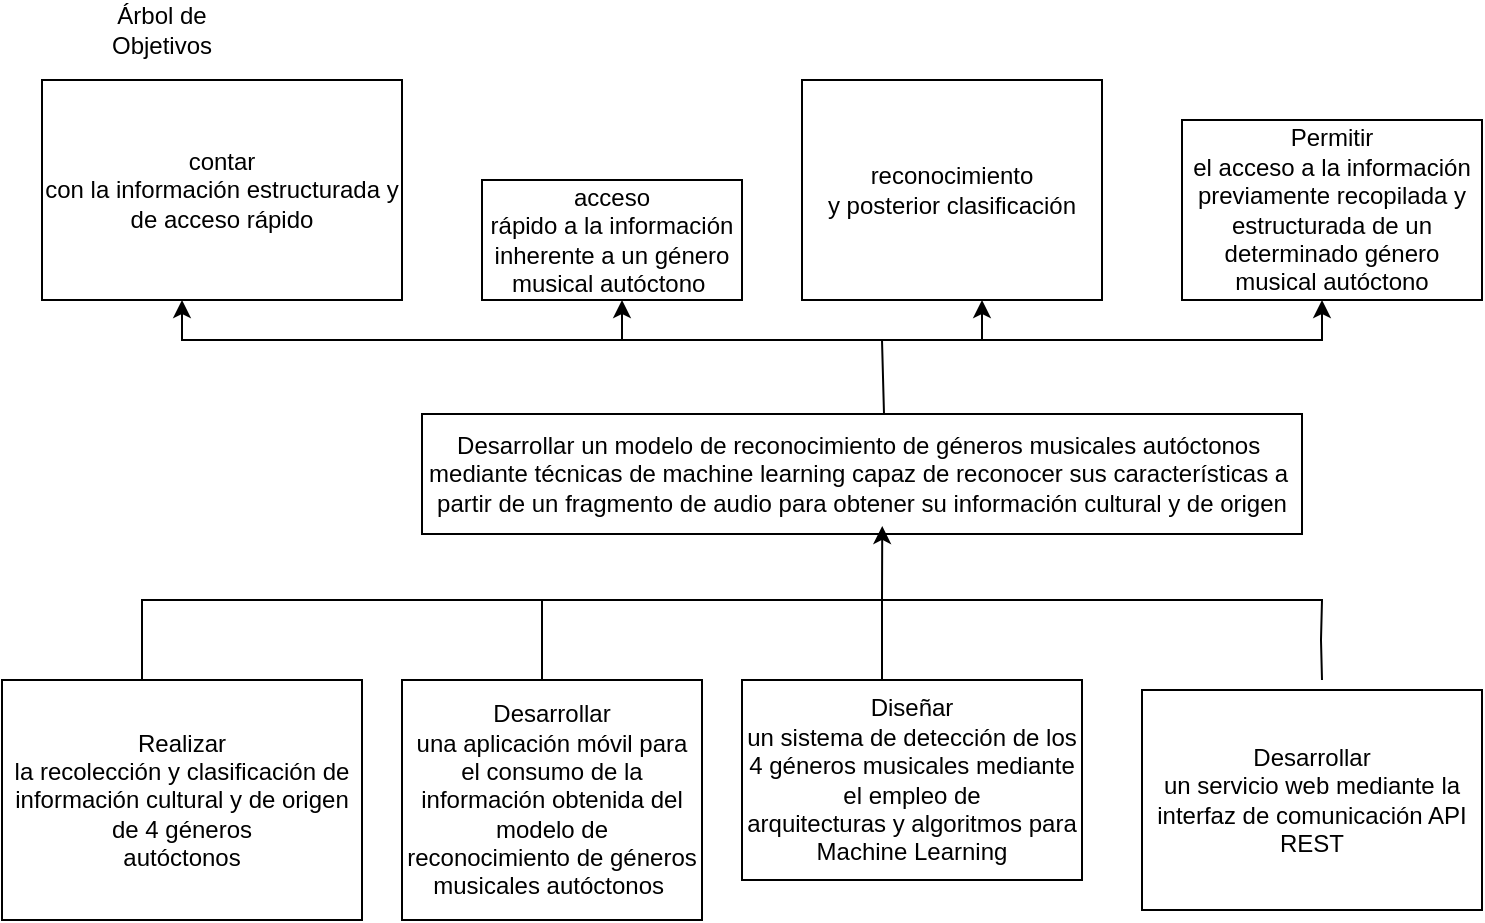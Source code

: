 <mxfile version="22.1.1" type="github">
  <diagram name="Página-1" id="cV-IPnAX19XSvIz9y4ja">
    <mxGraphModel dx="880" dy="478" grid="1" gridSize="10" guides="1" tooltips="1" connect="1" arrows="1" fold="1" page="1" pageScale="1" pageWidth="827" pageHeight="1169" math="0" shadow="0">
      <root>
        <mxCell id="0" />
        <mxCell id="1" parent="0" />
        <mxCell id="LB9BrMyd9C4SIpnUd5Zn-1" value="&lt;font style=&quot;font-size: 12px;&quot;&gt;Desarrollar&amp;nbsp;un &lt;span style=&quot;font-family: Arial, sans-serif;&quot; lang=&quot;ES&quot;&gt;modelo&amp;nbsp;de reconocimiento de géneros musicales autóctonos&amp;nbsp; mediante técnicas de machine&amp;nbsp;learning capaz de reconocer sus características a&amp;nbsp; partir de un fragmento de&amp;nbsp;audio para obtener su información cultural y de origen&lt;/span&gt;&lt;/font&gt;" style="rounded=0;whiteSpace=wrap;html=1;align=center;" vertex="1" parent="1">
          <mxGeometry x="240" y="217" width="440" height="60" as="geometry" />
        </mxCell>
        <mxCell id="LB9BrMyd9C4SIpnUd5Zn-2" value="Realizar&lt;br/&gt;la recolección y clasificación de información cultural y de origen de 4 géneros&lt;br/&gt;autóctonos" style="rounded=0;whiteSpace=wrap;html=1;" vertex="1" parent="1">
          <mxGeometry x="30" y="350" width="180" height="120" as="geometry" />
        </mxCell>
        <mxCell id="LB9BrMyd9C4SIpnUd5Zn-3" value="contar&lt;br/&gt;con la información estructurada y de acceso rápido" style="rounded=0;whiteSpace=wrap;html=1;" vertex="1" parent="1">
          <mxGeometry x="50" y="50" width="180" height="110" as="geometry" />
        </mxCell>
        <mxCell id="LB9BrMyd9C4SIpnUd5Zn-4" value="Desarrollar&lt;br/&gt;una aplicación móvil para el consumo de la información obtenida del modelo de&lt;br/&gt;reconocimiento de géneros musicales autóctonos&amp;nbsp;" style="rounded=0;whiteSpace=wrap;html=1;" vertex="1" parent="1">
          <mxGeometry x="230" y="350" width="150" height="120" as="geometry" />
        </mxCell>
        <mxCell id="LB9BrMyd9C4SIpnUd5Zn-5" value="acceso&lt;br/&gt;rápido a la información inherente a un género musical autóctono&amp;nbsp;" style="rounded=0;whiteSpace=wrap;html=1;" vertex="1" parent="1">
          <mxGeometry x="270" y="100" width="130" height="60" as="geometry" />
        </mxCell>
        <mxCell id="LB9BrMyd9C4SIpnUd5Zn-6" value="Diseñar&lt;br/&gt;un sistema de detección de los 4 géneros musicales mediante el empleo de&lt;br/&gt;arquitecturas y algoritmos para Machine Learning" style="rounded=0;whiteSpace=wrap;html=1;" vertex="1" parent="1">
          <mxGeometry x="400" y="350" width="170" height="100" as="geometry" />
        </mxCell>
        <mxCell id="LB9BrMyd9C4SIpnUd5Zn-7" value="reconocimiento&lt;br/&gt;y posterior clasificación" style="rounded=0;whiteSpace=wrap;html=1;" vertex="1" parent="1">
          <mxGeometry x="430" y="50" width="150" height="110" as="geometry" />
        </mxCell>
        <mxCell id="LB9BrMyd9C4SIpnUd5Zn-8" value="Desarrollar&lt;br/&gt;un servicio web mediante la interfaz de comunicación API REST" style="rounded=0;whiteSpace=wrap;html=1;" vertex="1" parent="1">
          <mxGeometry x="600" y="355" width="170" height="110" as="geometry" />
        </mxCell>
        <mxCell id="LB9BrMyd9C4SIpnUd5Zn-9" value="&lt;font style=&quot;font-size: 12px;&quot;&gt;Permitir&lt;br/&gt;el acceso a la información previamente recopilada y estructurada de un&lt;br/&gt;determinado género musical autóctono&lt;br&gt;&lt;/font&gt;" style="rounded=0;whiteSpace=wrap;html=1;" vertex="1" parent="1">
          <mxGeometry x="620" y="70" width="150" height="90" as="geometry" />
        </mxCell>
        <mxCell id="LB9BrMyd9C4SIpnUd5Zn-10" value="" style="endArrow=classic;html=1;rounded=0;entryX=0.523;entryY=0.933;entryDx=0;entryDy=0;entryPerimeter=0;" edge="1" parent="1" target="LB9BrMyd9C4SIpnUd5Zn-1">
          <mxGeometry width="50" height="50" relative="1" as="geometry">
            <mxPoint x="100" y="350" as="sourcePoint" />
            <mxPoint x="420" y="310" as="targetPoint" />
            <Array as="points">
              <mxPoint x="100" y="310" />
              <mxPoint x="470" y="310" />
            </Array>
          </mxGeometry>
        </mxCell>
        <mxCell id="LB9BrMyd9C4SIpnUd5Zn-11" value="" style="endArrow=none;html=1;rounded=0;" edge="1" parent="1">
          <mxGeometry width="50" height="50" relative="1" as="geometry">
            <mxPoint x="300" y="350" as="sourcePoint" />
            <mxPoint x="300" y="310" as="targetPoint" />
          </mxGeometry>
        </mxCell>
        <mxCell id="LB9BrMyd9C4SIpnUd5Zn-12" value="" style="endArrow=none;html=1;rounded=0;" edge="1" parent="1">
          <mxGeometry width="50" height="50" relative="1" as="geometry">
            <mxPoint x="470" y="350" as="sourcePoint" />
            <mxPoint x="470" y="310" as="targetPoint" />
            <Array as="points">
              <mxPoint x="470" y="340" />
            </Array>
          </mxGeometry>
        </mxCell>
        <mxCell id="LB9BrMyd9C4SIpnUd5Zn-13" value="" style="endArrow=none;html=1;rounded=0;" edge="1" parent="1">
          <mxGeometry width="50" height="50" relative="1" as="geometry">
            <mxPoint x="690" y="350" as="sourcePoint" />
            <mxPoint x="470" y="310" as="targetPoint" />
            <Array as="points">
              <mxPoint x="689.5" y="330" />
              <mxPoint x="690" y="310" />
            </Array>
          </mxGeometry>
        </mxCell>
        <mxCell id="LB9BrMyd9C4SIpnUd5Zn-14" value="" style="endArrow=classic;html=1;rounded=0;exitX=0.525;exitY=0;exitDx=0;exitDy=0;exitPerimeter=0;" edge="1" parent="1" source="LB9BrMyd9C4SIpnUd5Zn-1">
          <mxGeometry width="50" height="50" relative="1" as="geometry">
            <mxPoint x="350" y="217" as="sourcePoint" />
            <mxPoint x="690" y="160" as="targetPoint" />
            <Array as="points">
              <mxPoint x="470" y="180" />
              <mxPoint x="690" y="180" />
              <mxPoint x="690" y="160" />
            </Array>
          </mxGeometry>
        </mxCell>
        <mxCell id="LB9BrMyd9C4SIpnUd5Zn-15" value="" style="endArrow=classic;html=1;rounded=0;" edge="1" parent="1">
          <mxGeometry width="50" height="50" relative="1" as="geometry">
            <mxPoint x="520" y="180" as="sourcePoint" />
            <mxPoint x="520" y="160" as="targetPoint" />
            <Array as="points">
              <mxPoint x="520" y="180" />
              <mxPoint x="520" y="160" />
            </Array>
          </mxGeometry>
        </mxCell>
        <mxCell id="LB9BrMyd9C4SIpnUd5Zn-16" value="" style="endArrow=classic;html=1;rounded=0;" edge="1" parent="1">
          <mxGeometry width="50" height="50" relative="1" as="geometry">
            <mxPoint x="470" y="180" as="sourcePoint" />
            <mxPoint x="340" y="160" as="targetPoint" />
            <Array as="points">
              <mxPoint x="340" y="180" />
            </Array>
          </mxGeometry>
        </mxCell>
        <mxCell id="LB9BrMyd9C4SIpnUd5Zn-17" value="" style="endArrow=classic;html=1;rounded=0;" edge="1" parent="1">
          <mxGeometry width="50" height="50" relative="1" as="geometry">
            <mxPoint x="340" y="180" as="sourcePoint" />
            <mxPoint x="120" y="160" as="targetPoint" />
            <Array as="points">
              <mxPoint x="120" y="180" />
            </Array>
          </mxGeometry>
        </mxCell>
        <mxCell id="LB9BrMyd9C4SIpnUd5Zn-18" value="Árbol de Objetivos" style="text;html=1;strokeColor=none;fillColor=none;align=center;verticalAlign=middle;whiteSpace=wrap;rounded=0;" vertex="1" parent="1">
          <mxGeometry x="80" y="10" width="60" height="30" as="geometry" />
        </mxCell>
      </root>
    </mxGraphModel>
  </diagram>
</mxfile>
